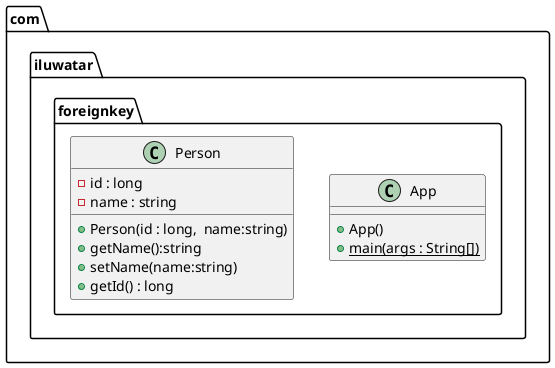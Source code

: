 @startuml
package com.iluwatar.foreignkey {
  class App {
    + App()
    + main(args : String[]) {static}
  }
  class Person {
    - id : long
    - name : string
    + Person(id : long,  name:string)
    + getName():string
    + setName(name:string)
    + getId() : long
  }

@enduml